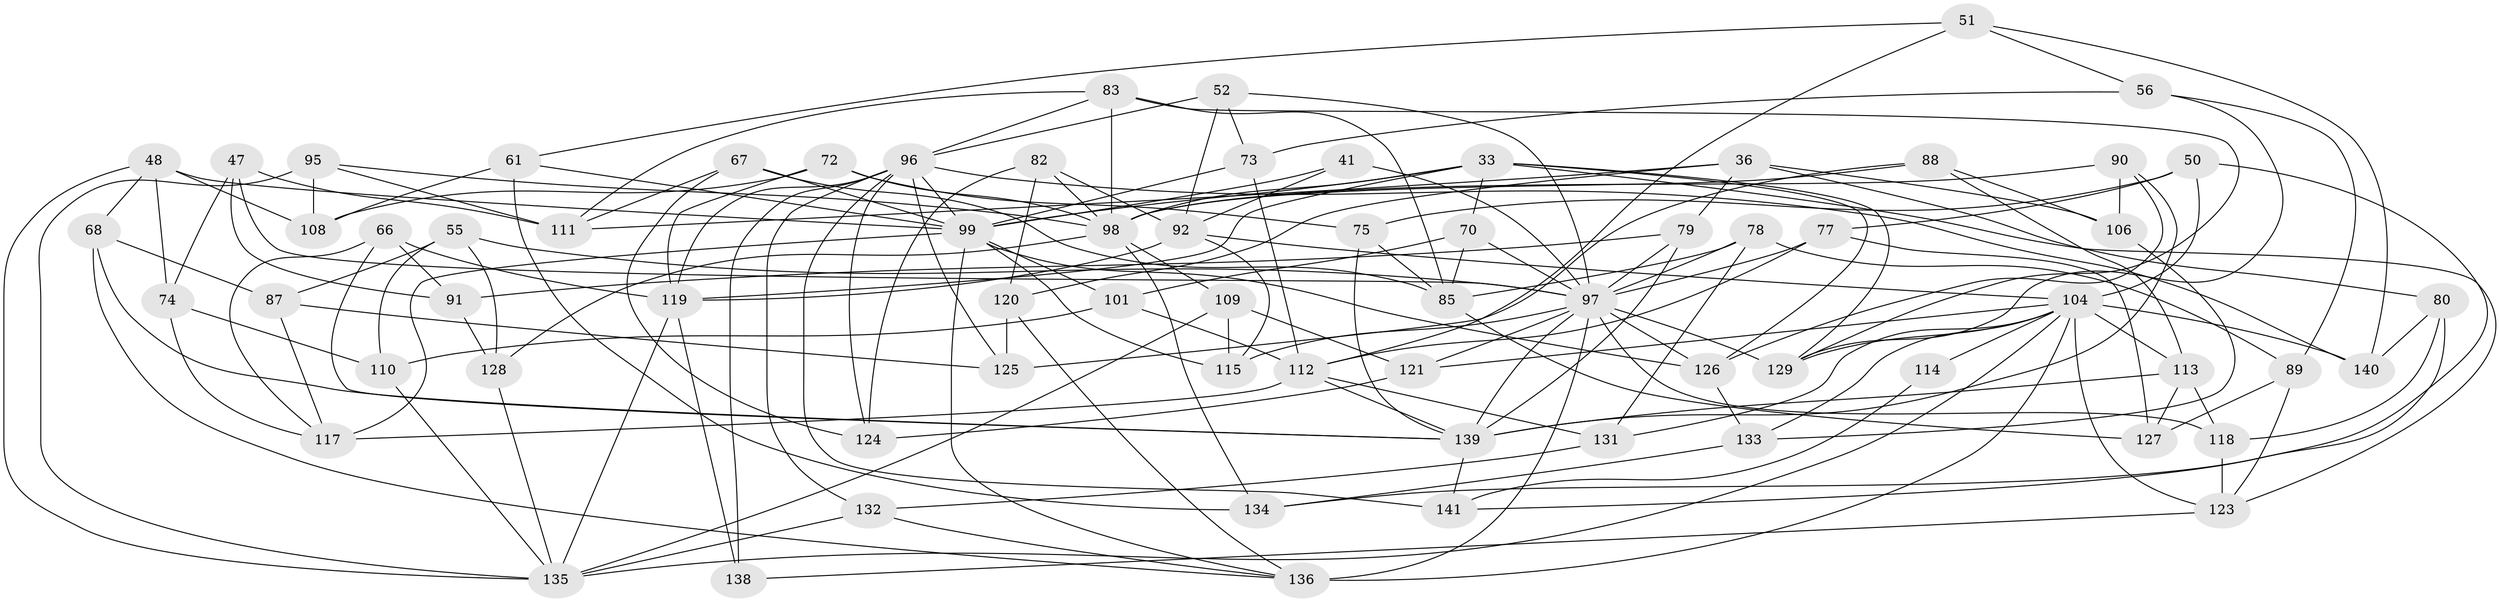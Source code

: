 // original degree distribution, {4: 1.0}
// Generated by graph-tools (version 1.1) at 2025/57/03/09/25 04:57:53]
// undirected, 70 vertices, 174 edges
graph export_dot {
graph [start="1"]
  node [color=gray90,style=filled];
  33 [super="+4+14"];
  36 [super="+11"];
  41 [super="+7"];
  47;
  48 [super="+29"];
  50;
  51;
  52;
  55;
  56;
  61;
  66;
  67;
  68;
  70;
  72;
  73;
  74;
  75;
  77;
  78;
  79 [super="+71"];
  80;
  82;
  83 [super="+24+63"];
  85 [super="+46"];
  87;
  88 [super="+81"];
  89;
  90;
  91;
  92 [super="+42"];
  95 [super="+34"];
  96 [super="+12+58+31+69"];
  97 [super="+10+49+25+32"];
  98 [super="+5+16"];
  99 [super="+13+37+62+86"];
  101;
  104 [super="+19+40+64+76"];
  106 [super="+18"];
  108 [super="+105"];
  109;
  110;
  111 [super="+44"];
  112 [super="+9+84"];
  113 [super="+38"];
  114;
  115;
  117 [super="+93"];
  118 [super="+103"];
  119 [super="+45+100"];
  120;
  121;
  123 [super="+57"];
  124;
  125;
  126 [super="+102+59"];
  127;
  128;
  129 [super="+122+94"];
  131;
  132;
  133 [super="+107"];
  134;
  135 [super="+65"];
  136 [super="+116+54+130"];
  138;
  139 [super="+137"];
  140;
  141;
  33 -- 126 [weight=2];
  33 -- 70;
  33 -- 98;
  33 -- 129;
  33 -- 123;
  33 -- 99;
  33 -- 119;
  36 -- 80;
  36 -- 106 [weight=2];
  36 -- 120;
  36 -- 111;
  36 -- 79;
  41 -- 97 [weight=3];
  41 -- 92 [weight=2];
  41 -- 99;
  47 -- 111;
  47 -- 91;
  47 -- 74;
  47 -- 97;
  48 -- 108 [weight=2];
  48 -- 68;
  48 -- 74;
  48 -- 135;
  48 -- 99;
  50 -- 134;
  50 -- 77;
  50 -- 75;
  50 -- 104;
  51 -- 112;
  51 -- 140;
  51 -- 56;
  51 -- 61;
  52 -- 73;
  52 -- 96;
  52 -- 97;
  52 -- 92;
  55 -- 110;
  55 -- 128;
  55 -- 87;
  55 -- 97;
  56 -- 129;
  56 -- 89;
  56 -- 73;
  61 -- 134;
  61 -- 99;
  61 -- 108;
  66 -- 117;
  66 -- 139;
  66 -- 91;
  66 -- 119;
  67 -- 85;
  67 -- 124;
  67 -- 99;
  67 -- 111;
  68 -- 87;
  68 -- 136;
  68 -- 139;
  70 -- 101;
  70 -- 97;
  70 -- 85;
  72 -- 108;
  72 -- 75;
  72 -- 119;
  72 -- 98;
  73 -- 112;
  73 -- 99;
  74 -- 110;
  74 -- 117;
  75 -- 85;
  75 -- 139;
  77 -- 127;
  77 -- 112;
  77 -- 97;
  78 -- 131;
  78 -- 85;
  78 -- 89;
  78 -- 97;
  79 -- 91;
  79 -- 97 [weight=3];
  79 -- 139;
  80 -- 141;
  80 -- 118;
  80 -- 140;
  82 -- 98;
  82 -- 92;
  82 -- 124;
  82 -- 120;
  83 -- 98 [weight=2];
  83 -- 111 [weight=2];
  83 -- 129 [weight=2];
  83 -- 96;
  83 -- 85;
  85 -- 127;
  87 -- 125;
  87 -- 117;
  88 -- 113 [weight=2];
  88 -- 98 [weight=2];
  88 -- 106;
  88 -- 125;
  89 -- 127;
  89 -- 123;
  90 -- 98;
  90 -- 106;
  90 -- 126;
  90 -- 139;
  91 -- 128;
  92 -- 119;
  92 -- 104 [weight=2];
  92 -- 115;
  95 -- 108 [weight=2];
  95 -- 111;
  95 -- 135 [weight=2];
  95 -- 98;
  96 -- 141;
  96 -- 125;
  96 -- 124;
  96 -- 140;
  96 -- 138;
  96 -- 132;
  96 -- 99 [weight=2];
  96 -- 119 [weight=2];
  97 -- 139 [weight=2];
  97 -- 136 [weight=3];
  97 -- 115;
  97 -- 118 [weight=2];
  97 -- 129 [weight=2];
  97 -- 121;
  97 -- 126;
  98 -- 134;
  98 -- 128;
  98 -- 109;
  99 -- 115;
  99 -- 136 [weight=3];
  99 -- 117;
  99 -- 126 [weight=2];
  99 -- 101;
  101 -- 110;
  101 -- 112;
  104 -- 140;
  104 -- 121;
  104 -- 114 [weight=3];
  104 -- 133;
  104 -- 129 [weight=2];
  104 -- 113;
  104 -- 123;
  104 -- 136 [weight=3];
  104 -- 131;
  104 -- 135;
  106 -- 133 [weight=2];
  109 -- 115;
  109 -- 121;
  109 -- 135;
  110 -- 135;
  112 -- 131;
  112 -- 117 [weight=2];
  112 -- 139;
  113 -- 127;
  113 -- 118;
  113 -- 139;
  114 -- 141;
  118 -- 123 [weight=2];
  119 -- 135 [weight=2];
  119 -- 138 [weight=2];
  120 -- 125;
  120 -- 136;
  121 -- 124;
  123 -- 138;
  126 -- 133 [weight=2];
  128 -- 135;
  131 -- 132;
  132 -- 136;
  132 -- 135;
  133 -- 134;
  139 -- 141;
}
